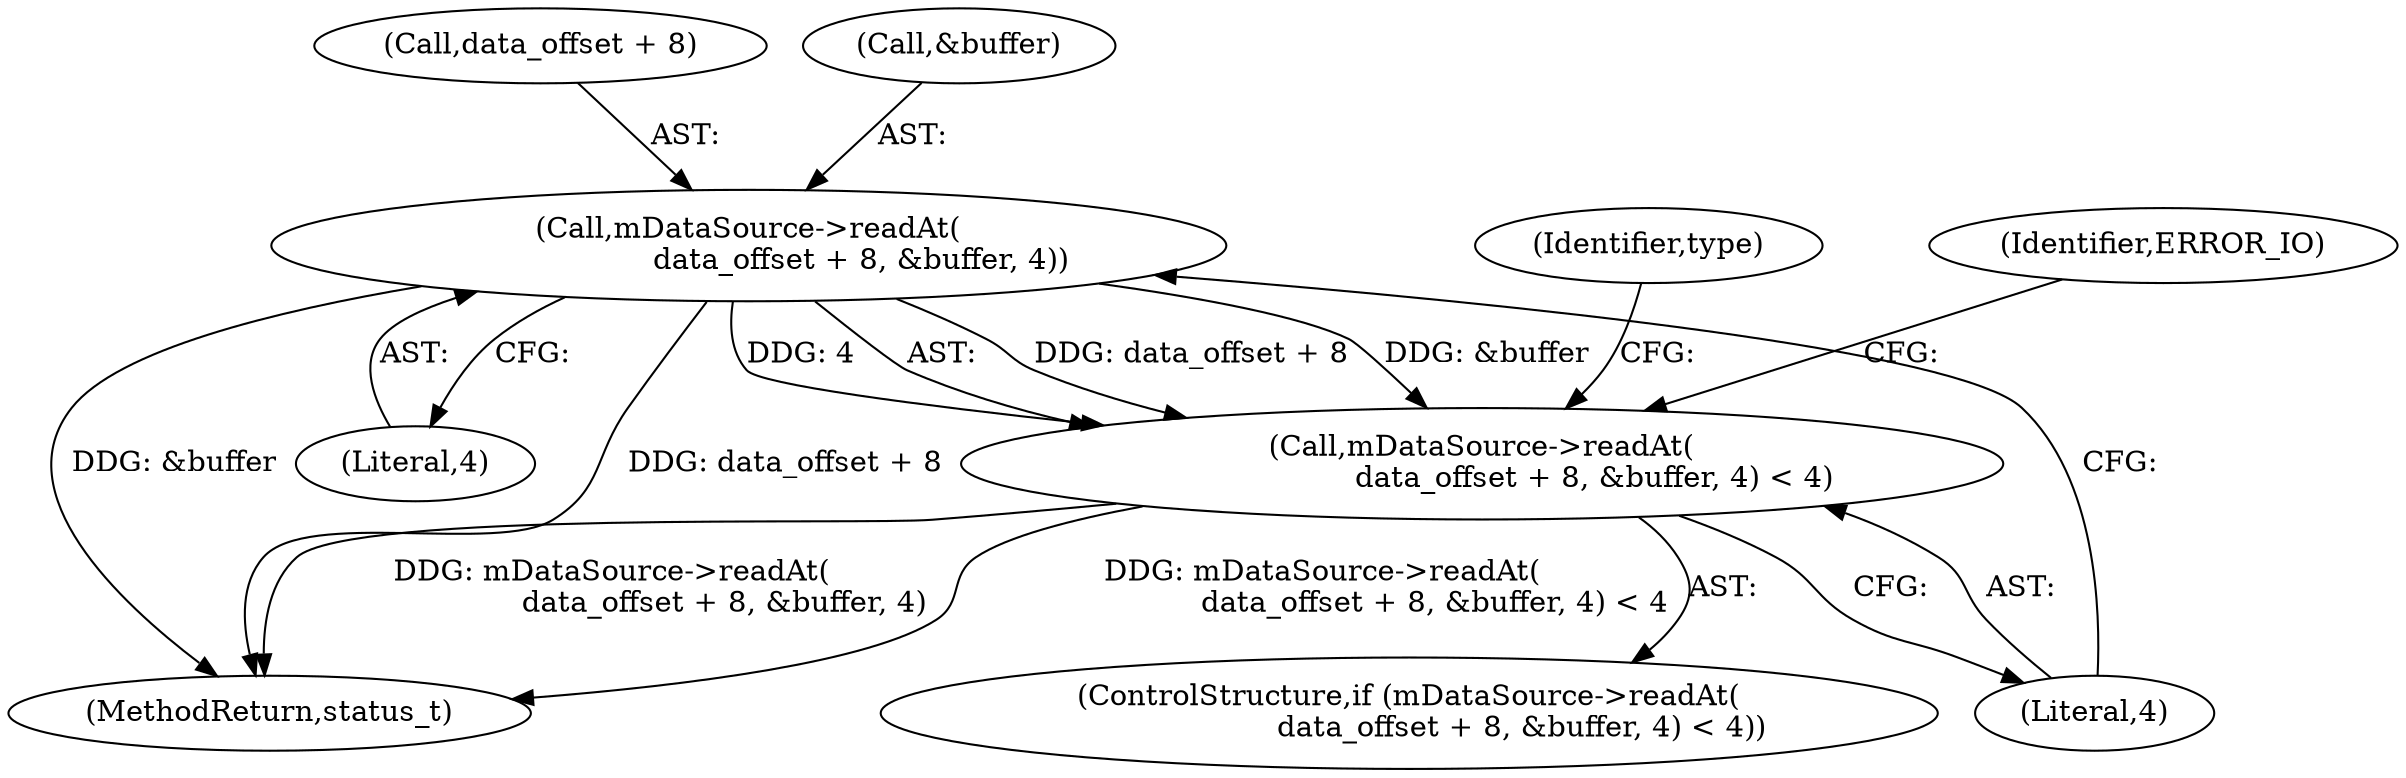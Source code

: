 digraph "0_Android_2674a7218eaa3c87f2ee26d26da5b9170e10f859@API" {
"1002605" [label="(Call,mDataSource->readAt(\n                        data_offset + 8, &buffer, 4))"];
"1002604" [label="(Call,mDataSource->readAt(\n                        data_offset + 8, &buffer, 4) < 4)"];
"1002618" [label="(Identifier,type)"];
"1002605" [label="(Call,mDataSource->readAt(\n                        data_offset + 8, &buffer, 4))"];
"1002606" [label="(Call,data_offset + 8)"];
"1002612" [label="(Literal,4)"];
"1002611" [label="(Literal,4)"];
"1002609" [label="(Call,&buffer)"];
"1002927" [label="(MethodReturn,status_t)"];
"1002603" [label="(ControlStructure,if (mDataSource->readAt(\n                        data_offset + 8, &buffer, 4) < 4))"];
"1002604" [label="(Call,mDataSource->readAt(\n                        data_offset + 8, &buffer, 4) < 4)"];
"1002615" [label="(Identifier,ERROR_IO)"];
"1002605" -> "1002604"  [label="AST: "];
"1002605" -> "1002611"  [label="CFG: "];
"1002606" -> "1002605"  [label="AST: "];
"1002609" -> "1002605"  [label="AST: "];
"1002611" -> "1002605"  [label="AST: "];
"1002612" -> "1002605"  [label="CFG: "];
"1002605" -> "1002927"  [label="DDG: &buffer"];
"1002605" -> "1002927"  [label="DDG: data_offset + 8"];
"1002605" -> "1002604"  [label="DDG: data_offset + 8"];
"1002605" -> "1002604"  [label="DDG: &buffer"];
"1002605" -> "1002604"  [label="DDG: 4"];
"1002604" -> "1002603"  [label="AST: "];
"1002604" -> "1002612"  [label="CFG: "];
"1002612" -> "1002604"  [label="AST: "];
"1002615" -> "1002604"  [label="CFG: "];
"1002618" -> "1002604"  [label="CFG: "];
"1002604" -> "1002927"  [label="DDG: mDataSource->readAt(\n                        data_offset + 8, &buffer, 4) < 4"];
"1002604" -> "1002927"  [label="DDG: mDataSource->readAt(\n                        data_offset + 8, &buffer, 4)"];
}
